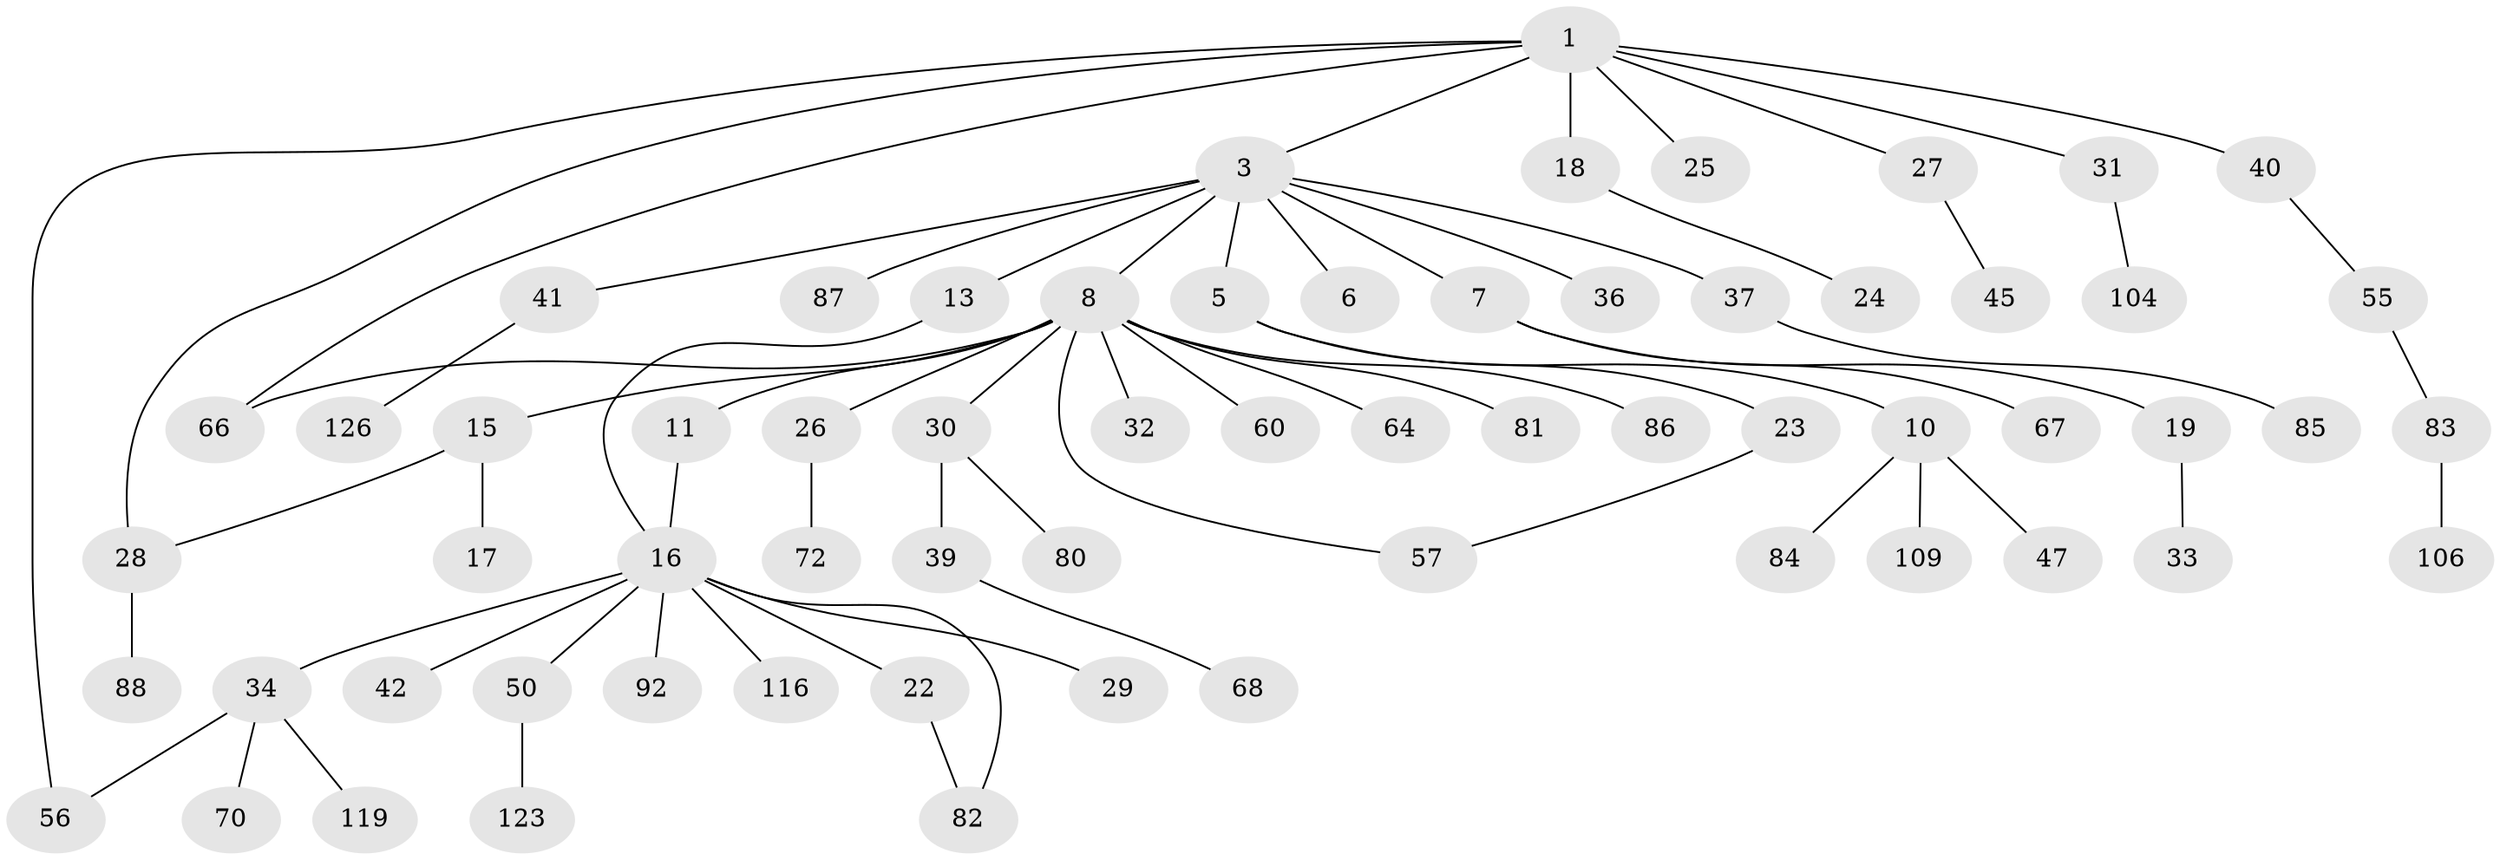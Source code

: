 // original degree distribution, {4: 0.047244094488188976, 6: 0.031496062992125984, 3: 0.13385826771653545, 7: 0.015748031496062992, 2: 0.29133858267716534, 5: 0.031496062992125984, 1: 0.44881889763779526}
// Generated by graph-tools (version 1.1) at 2025/13/03/09/25 04:13:29]
// undirected, 63 vertices, 68 edges
graph export_dot {
graph [start="1"]
  node [color=gray90,style=filled];
  1 [super="+2+59"];
  3 [super="+4"];
  5;
  6 [super="+43+114"];
  7;
  8 [super="+9"];
  10 [super="+35"];
  11 [super="+52+103"];
  13 [super="+14+48"];
  15 [super="+21"];
  16 [super="+120+20+38+65"];
  17;
  18;
  19 [super="+89"];
  22 [super="+102+53"];
  23;
  24;
  25;
  26 [super="+62"];
  27 [super="+46"];
  28;
  29;
  30 [super="+111+63+76"];
  31;
  32;
  33;
  34;
  36 [super="+107"];
  37;
  39 [super="+93+100"];
  40;
  41;
  42;
  45 [super="+51"];
  47 [super="+91+98"];
  50;
  55;
  56;
  57 [super="+90+58"];
  60;
  64 [super="+97"];
  66 [super="+73"];
  67;
  68;
  70 [super="+94"];
  72;
  80;
  81;
  82;
  83;
  84;
  85;
  86;
  87;
  88;
  92;
  104;
  106;
  109 [super="+110"];
  116;
  119;
  123;
  126;
  1 -- 25;
  1 -- 31;
  1 -- 18;
  1 -- 3;
  1 -- 40;
  1 -- 27;
  1 -- 66;
  1 -- 56;
  1 -- 28;
  3 -- 6;
  3 -- 8;
  3 -- 37;
  3 -- 41;
  3 -- 36;
  3 -- 5;
  3 -- 87;
  3 -- 7;
  3 -- 13;
  5 -- 10;
  5 -- 23;
  7 -- 19;
  7 -- 67;
  8 -- 11;
  8 -- 15;
  8 -- 26;
  8 -- 32;
  8 -- 57;
  8 -- 64;
  8 -- 81;
  8 -- 66;
  8 -- 86;
  8 -- 60;
  8 -- 30;
  10 -- 84;
  10 -- 109;
  10 -- 47;
  11 -- 16;
  13 -- 16;
  15 -- 17;
  15 -- 28;
  16 -- 34;
  16 -- 22;
  16 -- 29;
  16 -- 42;
  16 -- 50;
  16 -- 82;
  16 -- 116;
  16 -- 92;
  18 -- 24;
  19 -- 33;
  22 -- 82;
  23 -- 57;
  26 -- 72;
  27 -- 45;
  28 -- 88;
  30 -- 39;
  30 -- 80;
  31 -- 104;
  34 -- 56;
  34 -- 70;
  34 -- 119;
  37 -- 85;
  39 -- 68;
  40 -- 55;
  41 -- 126;
  50 -- 123;
  55 -- 83;
  83 -- 106;
}
